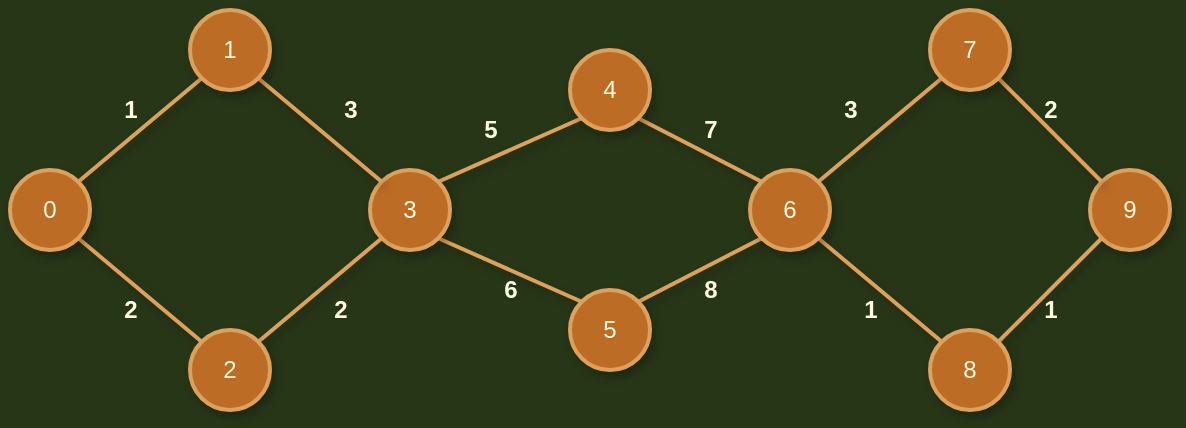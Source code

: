 <mxfile version="17.4.5" type="github">
  <diagram id="0XIh67gfJAI99I8Qi5kG" name="Page-1">
    <mxGraphModel dx="832" dy="452" grid="1" gridSize="10" guides="1" tooltips="1" connect="1" arrows="1" fold="1" page="1" pageScale="1" pageWidth="650" pageHeight="400" background="#283618" math="0" shadow="0">
      <root>
        <mxCell id="0" />
        <mxCell id="1" parent="0" />
        <mxCell id="rpJfb1rqAlhAVGrmwUFo-11" style="edgeStyle=none;rounded=0;orthogonalLoop=1;jettySize=auto;html=1;exitX=1;exitY=0;exitDx=0;exitDy=0;entryX=0;entryY=1;entryDx=0;entryDy=0;endArrow=none;endFill=0;labelBackgroundColor=#283618;strokeColor=#DDA15E;fontColor=#FEFAE0;strokeWidth=2;shadow=1;" edge="1" parent="1" source="rpJfb1rqAlhAVGrmwUFo-1" target="rpJfb1rqAlhAVGrmwUFo-3">
          <mxGeometry relative="1" as="geometry" />
        </mxCell>
        <mxCell id="rpJfb1rqAlhAVGrmwUFo-12" style="edgeStyle=none;rounded=0;orthogonalLoop=1;jettySize=auto;html=1;exitX=1;exitY=1;exitDx=0;exitDy=0;entryX=0;entryY=0;entryDx=0;entryDy=0;endArrow=none;endFill=0;labelBackgroundColor=#283618;strokeColor=#DDA15E;fontColor=#FEFAE0;strokeWidth=2;shadow=1;" edge="1" parent="1" source="rpJfb1rqAlhAVGrmwUFo-1" target="rpJfb1rqAlhAVGrmwUFo-4">
          <mxGeometry relative="1" as="geometry" />
        </mxCell>
        <mxCell id="rpJfb1rqAlhAVGrmwUFo-1" value="0" style="ellipse;whiteSpace=wrap;html=1;aspect=fixed;fillColor=#BC6C25;strokeColor=#DDA15E;fontColor=#FEFAE0;strokeWidth=2;shadow=1;" vertex="1" parent="1">
          <mxGeometry x="170" y="160" width="40" height="40" as="geometry" />
        </mxCell>
        <mxCell id="rpJfb1rqAlhAVGrmwUFo-16" style="edgeStyle=none;rounded=0;orthogonalLoop=1;jettySize=auto;html=1;exitX=1;exitY=0;exitDx=0;exitDy=0;entryX=0;entryY=1;entryDx=0;entryDy=0;endArrow=none;endFill=0;labelBackgroundColor=#283618;strokeColor=#DDA15E;fontColor=#FEFAE0;strokeWidth=2;shadow=1;" edge="1" parent="1" source="rpJfb1rqAlhAVGrmwUFo-2" target="rpJfb1rqAlhAVGrmwUFo-5">
          <mxGeometry relative="1" as="geometry" />
        </mxCell>
        <mxCell id="rpJfb1rqAlhAVGrmwUFo-17" style="edgeStyle=none;rounded=0;orthogonalLoop=1;jettySize=auto;html=1;exitX=1;exitY=1;exitDx=0;exitDy=0;entryX=0;entryY=0;entryDx=0;entryDy=0;endArrow=none;endFill=0;labelBackgroundColor=#283618;strokeColor=#DDA15E;fontColor=#FEFAE0;strokeWidth=2;shadow=1;" edge="1" parent="1" source="rpJfb1rqAlhAVGrmwUFo-2" target="rpJfb1rqAlhAVGrmwUFo-6">
          <mxGeometry relative="1" as="geometry" />
        </mxCell>
        <mxCell id="rpJfb1rqAlhAVGrmwUFo-2" value="3" style="ellipse;whiteSpace=wrap;html=1;aspect=fixed;fillColor=#BC6C25;strokeColor=#DDA15E;fontColor=#FEFAE0;strokeWidth=2;shadow=1;" vertex="1" parent="1">
          <mxGeometry x="350" y="160" width="40" height="40" as="geometry" />
        </mxCell>
        <mxCell id="rpJfb1rqAlhAVGrmwUFo-14" style="edgeStyle=none;rounded=0;orthogonalLoop=1;jettySize=auto;html=1;exitX=1;exitY=1;exitDx=0;exitDy=0;entryX=0;entryY=0;entryDx=0;entryDy=0;endArrow=none;endFill=0;labelBackgroundColor=#283618;strokeColor=#DDA15E;fontColor=#FEFAE0;strokeWidth=2;shadow=1;" edge="1" parent="1" source="rpJfb1rqAlhAVGrmwUFo-3" target="rpJfb1rqAlhAVGrmwUFo-2">
          <mxGeometry relative="1" as="geometry" />
        </mxCell>
        <mxCell id="rpJfb1rqAlhAVGrmwUFo-3" value="1" style="ellipse;whiteSpace=wrap;html=1;aspect=fixed;fillColor=#BC6C25;strokeColor=#DDA15E;fontColor=#FEFAE0;strokeWidth=2;shadow=1;" vertex="1" parent="1">
          <mxGeometry x="260" y="80" width="40" height="40" as="geometry" />
        </mxCell>
        <mxCell id="rpJfb1rqAlhAVGrmwUFo-15" style="edgeStyle=none;rounded=0;orthogonalLoop=1;jettySize=auto;html=1;exitX=1;exitY=0;exitDx=0;exitDy=0;entryX=0;entryY=1;entryDx=0;entryDy=0;endArrow=none;endFill=0;labelBackgroundColor=#283618;strokeColor=#DDA15E;fontColor=#FEFAE0;strokeWidth=2;shadow=1;" edge="1" parent="1" source="rpJfb1rqAlhAVGrmwUFo-4" target="rpJfb1rqAlhAVGrmwUFo-2">
          <mxGeometry relative="1" as="geometry" />
        </mxCell>
        <mxCell id="rpJfb1rqAlhAVGrmwUFo-4" value="2" style="ellipse;whiteSpace=wrap;html=1;aspect=fixed;fillColor=#BC6C25;strokeColor=#DDA15E;fontColor=#FEFAE0;strokeWidth=2;shadow=1;" vertex="1" parent="1">
          <mxGeometry x="260" y="240" width="40" height="40" as="geometry" />
        </mxCell>
        <mxCell id="rpJfb1rqAlhAVGrmwUFo-19" style="edgeStyle=none;rounded=0;orthogonalLoop=1;jettySize=auto;html=1;exitX=1;exitY=1;exitDx=0;exitDy=0;entryX=0;entryY=0;entryDx=0;entryDy=0;endArrow=none;endFill=0;labelBackgroundColor=#283618;strokeColor=#DDA15E;fontColor=#FEFAE0;strokeWidth=2;shadow=1;" edge="1" parent="1" source="rpJfb1rqAlhAVGrmwUFo-5" target="rpJfb1rqAlhAVGrmwUFo-7">
          <mxGeometry relative="1" as="geometry" />
        </mxCell>
        <mxCell id="rpJfb1rqAlhAVGrmwUFo-5" value="4" style="ellipse;whiteSpace=wrap;html=1;aspect=fixed;fillColor=#BC6C25;strokeColor=#DDA15E;fontColor=#FEFAE0;strokeWidth=2;shadow=1;" vertex="1" parent="1">
          <mxGeometry x="450" y="100" width="40" height="40" as="geometry" />
        </mxCell>
        <mxCell id="rpJfb1rqAlhAVGrmwUFo-20" style="edgeStyle=none;rounded=0;orthogonalLoop=1;jettySize=auto;html=1;exitX=1;exitY=0;exitDx=0;exitDy=0;entryX=0;entryY=1;entryDx=0;entryDy=0;endArrow=none;endFill=0;labelBackgroundColor=#283618;strokeColor=#DDA15E;fontColor=#FEFAE0;strokeWidth=2;shadow=1;" edge="1" parent="1" source="rpJfb1rqAlhAVGrmwUFo-6" target="rpJfb1rqAlhAVGrmwUFo-7">
          <mxGeometry relative="1" as="geometry" />
        </mxCell>
        <mxCell id="rpJfb1rqAlhAVGrmwUFo-6" value="5" style="ellipse;whiteSpace=wrap;html=1;aspect=fixed;fillColor=#BC6C25;strokeColor=#DDA15E;fontColor=#FEFAE0;strokeWidth=2;shadow=1;" vertex="1" parent="1">
          <mxGeometry x="450" y="220" width="40" height="40" as="geometry" />
        </mxCell>
        <mxCell id="rpJfb1rqAlhAVGrmwUFo-21" style="edgeStyle=none;rounded=0;orthogonalLoop=1;jettySize=auto;html=1;exitX=1;exitY=0;exitDx=0;exitDy=0;entryX=0;entryY=1;entryDx=0;entryDy=0;endArrow=none;endFill=0;labelBackgroundColor=#283618;strokeColor=#DDA15E;fontColor=#FEFAE0;strokeWidth=2;shadow=1;" edge="1" parent="1" source="rpJfb1rqAlhAVGrmwUFo-7" target="rpJfb1rqAlhAVGrmwUFo-9">
          <mxGeometry relative="1" as="geometry" />
        </mxCell>
        <mxCell id="rpJfb1rqAlhAVGrmwUFo-22" style="edgeStyle=none;rounded=0;orthogonalLoop=1;jettySize=auto;html=1;exitX=1;exitY=1;exitDx=0;exitDy=0;entryX=0;entryY=0;entryDx=0;entryDy=0;endArrow=none;endFill=0;labelBackgroundColor=#283618;strokeColor=#DDA15E;fontColor=#FEFAE0;strokeWidth=2;shadow=1;" edge="1" parent="1" source="rpJfb1rqAlhAVGrmwUFo-7" target="rpJfb1rqAlhAVGrmwUFo-10">
          <mxGeometry relative="1" as="geometry" />
        </mxCell>
        <mxCell id="rpJfb1rqAlhAVGrmwUFo-7" value="6" style="ellipse;whiteSpace=wrap;html=1;aspect=fixed;fillColor=#BC6C25;strokeColor=#DDA15E;fontColor=#FEFAE0;strokeWidth=2;shadow=1;" vertex="1" parent="1">
          <mxGeometry x="540" y="160" width="40" height="40" as="geometry" />
        </mxCell>
        <mxCell id="rpJfb1rqAlhAVGrmwUFo-8" value="9" style="ellipse;whiteSpace=wrap;html=1;aspect=fixed;fillColor=#BC6C25;strokeColor=#DDA15E;fontColor=#FEFAE0;strokeWidth=2;shadow=1;" vertex="1" parent="1">
          <mxGeometry x="710" y="160" width="40" height="40" as="geometry" />
        </mxCell>
        <mxCell id="rpJfb1rqAlhAVGrmwUFo-23" style="edgeStyle=none;rounded=0;orthogonalLoop=1;jettySize=auto;html=1;exitX=1;exitY=1;exitDx=0;exitDy=0;entryX=0;entryY=0;entryDx=0;entryDy=0;endArrow=none;endFill=0;labelBackgroundColor=#283618;strokeColor=#DDA15E;fontColor=#FEFAE0;strokeWidth=2;shadow=1;" edge="1" parent="1" source="rpJfb1rqAlhAVGrmwUFo-9" target="rpJfb1rqAlhAVGrmwUFo-8">
          <mxGeometry relative="1" as="geometry" />
        </mxCell>
        <mxCell id="rpJfb1rqAlhAVGrmwUFo-9" value="7" style="ellipse;whiteSpace=wrap;html=1;aspect=fixed;fillColor=#BC6C25;strokeColor=#DDA15E;fontColor=#FEFAE0;strokeWidth=2;shadow=1;" vertex="1" parent="1">
          <mxGeometry x="630" y="80" width="40" height="40" as="geometry" />
        </mxCell>
        <mxCell id="rpJfb1rqAlhAVGrmwUFo-24" style="edgeStyle=none;rounded=0;orthogonalLoop=1;jettySize=auto;html=1;exitX=1;exitY=0;exitDx=0;exitDy=0;entryX=0;entryY=1;entryDx=0;entryDy=0;endArrow=none;endFill=0;labelBackgroundColor=#283618;strokeColor=#DDA15E;fontColor=#FEFAE0;strokeWidth=2;shadow=1;" edge="1" parent="1" source="rpJfb1rqAlhAVGrmwUFo-10" target="rpJfb1rqAlhAVGrmwUFo-8">
          <mxGeometry relative="1" as="geometry" />
        </mxCell>
        <mxCell id="rpJfb1rqAlhAVGrmwUFo-10" value="8" style="ellipse;whiteSpace=wrap;html=1;aspect=fixed;fillColor=#BC6C25;strokeColor=#DDA15E;fontColor=#FEFAE0;strokeWidth=2;shadow=1;" vertex="1" parent="1">
          <mxGeometry x="630" y="240" width="40" height="40" as="geometry" />
        </mxCell>
        <mxCell id="rpJfb1rqAlhAVGrmwUFo-25" value="1" style="text;html=1;align=center;verticalAlign=middle;resizable=0;points=[];autosize=1;strokeColor=none;fillColor=none;fontStyle=1;fontColor=#FEFAE0;strokeWidth=2;shadow=1;" vertex="1" parent="1">
          <mxGeometry x="220" y="120" width="20" height="20" as="geometry" />
        </mxCell>
        <mxCell id="rpJfb1rqAlhAVGrmwUFo-27" value="2" style="text;html=1;align=center;verticalAlign=middle;resizable=0;points=[];autosize=1;strokeColor=none;fillColor=none;fontStyle=1;fontColor=#FEFAE0;strokeWidth=2;shadow=1;" vertex="1" parent="1">
          <mxGeometry x="220" y="220" width="20" height="20" as="geometry" />
        </mxCell>
        <mxCell id="rpJfb1rqAlhAVGrmwUFo-28" value="3" style="text;html=1;align=center;verticalAlign=middle;resizable=0;points=[];autosize=1;strokeColor=none;fillColor=none;fontStyle=1;fontColor=#FEFAE0;strokeWidth=2;shadow=1;" vertex="1" parent="1">
          <mxGeometry x="330" y="120" width="20" height="20" as="geometry" />
        </mxCell>
        <mxCell id="rpJfb1rqAlhAVGrmwUFo-29" value="2" style="text;html=1;align=center;verticalAlign=middle;resizable=0;points=[];autosize=1;strokeColor=none;fillColor=none;fontStyle=1;fontColor=#FEFAE0;strokeWidth=2;shadow=1;" vertex="1" parent="1">
          <mxGeometry x="325" y="220" width="20" height="20" as="geometry" />
        </mxCell>
        <mxCell id="rpJfb1rqAlhAVGrmwUFo-30" value="3" style="text;html=1;align=center;verticalAlign=middle;resizable=0;points=[];autosize=1;strokeColor=none;fillColor=none;fontStyle=1;fontColor=#FEFAE0;strokeWidth=2;shadow=1;" vertex="1" parent="1">
          <mxGeometry x="580" y="120" width="20" height="20" as="geometry" />
        </mxCell>
        <mxCell id="rpJfb1rqAlhAVGrmwUFo-31" value="2" style="text;html=1;align=center;verticalAlign=middle;resizable=0;points=[];autosize=1;strokeColor=none;fillColor=none;fontStyle=1;fontColor=#FEFAE0;strokeWidth=2;shadow=1;" vertex="1" parent="1">
          <mxGeometry x="680" y="120" width="20" height="20" as="geometry" />
        </mxCell>
        <mxCell id="rpJfb1rqAlhAVGrmwUFo-32" value="1" style="text;html=1;align=center;verticalAlign=middle;resizable=0;points=[];autosize=1;strokeColor=none;fillColor=none;fontStyle=1;fontColor=#FEFAE0;strokeWidth=2;shadow=1;" vertex="1" parent="1">
          <mxGeometry x="590" y="220" width="20" height="20" as="geometry" />
        </mxCell>
        <mxCell id="rpJfb1rqAlhAVGrmwUFo-33" value="1" style="text;html=1;align=center;verticalAlign=middle;resizable=0;points=[];autosize=1;strokeColor=none;fillColor=none;fontStyle=1;fontColor=#FEFAE0;strokeWidth=2;shadow=1;" vertex="1" parent="1">
          <mxGeometry x="680" y="220" width="20" height="20" as="geometry" />
        </mxCell>
        <mxCell id="rpJfb1rqAlhAVGrmwUFo-34" value="5" style="text;html=1;align=center;verticalAlign=middle;resizable=0;points=[];autosize=1;strokeColor=none;fillColor=none;fontStyle=1;fontColor=#FEFAE0;strokeWidth=2;shadow=1;" vertex="1" parent="1">
          <mxGeometry x="400" y="130" width="20" height="20" as="geometry" />
        </mxCell>
        <mxCell id="rpJfb1rqAlhAVGrmwUFo-35" value="7" style="text;html=1;align=center;verticalAlign=middle;resizable=0;points=[];autosize=1;strokeColor=none;fillColor=none;fontStyle=1;fontColor=#FEFAE0;strokeWidth=2;shadow=1;" vertex="1" parent="1">
          <mxGeometry x="510" y="130" width="20" height="20" as="geometry" />
        </mxCell>
        <mxCell id="rpJfb1rqAlhAVGrmwUFo-37" value="6" style="text;html=1;align=center;verticalAlign=middle;resizable=0;points=[];autosize=1;strokeColor=none;fillColor=none;fontStyle=1;fontColor=#FEFAE0;strokeWidth=2;shadow=1;" vertex="1" parent="1">
          <mxGeometry x="410" y="210" width="20" height="20" as="geometry" />
        </mxCell>
        <mxCell id="rpJfb1rqAlhAVGrmwUFo-38" value="8" style="text;html=1;align=center;verticalAlign=middle;resizable=0;points=[];autosize=1;strokeColor=none;fillColor=none;fontStyle=1;fontColor=#FEFAE0;strokeWidth=2;shadow=1;" vertex="1" parent="1">
          <mxGeometry x="510" y="210" width="20" height="20" as="geometry" />
        </mxCell>
      </root>
    </mxGraphModel>
  </diagram>
</mxfile>

